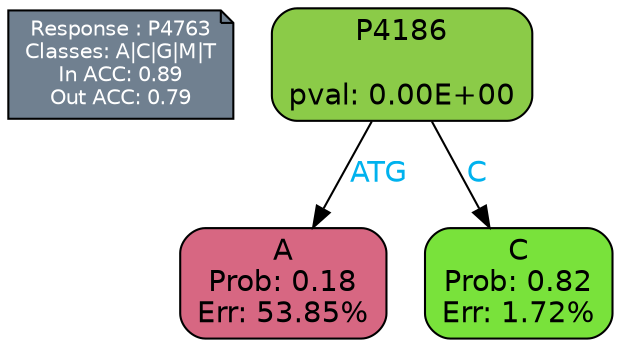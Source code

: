 digraph Tree {
node [shape=box, style="filled, rounded", color="black", fontname=helvetica] ;
graph [ranksep=equally, splines=polylines, bgcolor=transparent, dpi=600] ;
edge [fontname=helvetica] ;
LEGEND [label="Response : P4763
Classes: A|C|G|M|T
In ACC: 0.89
Out ACC: 0.79
",shape=note,align=left,style=filled,fillcolor="slategray",fontcolor="white",fontsize=10];1 [label="P4186

pval: 0.00E+00", fillcolor="#8bcb48"] ;
2 [label="A
Prob: 0.18
Err: 53.85%", fillcolor="#d76782"] ;
3 [label="C
Prob: 0.82
Err: 1.72%", fillcolor="#79e23b"] ;
1 -> 2 [label="ATG",fontcolor=deepskyblue2] ;
1 -> 3 [label="C",fontcolor=deepskyblue2] ;
{rank = same; 2;3;}{rank = same; LEGEND;1;}}